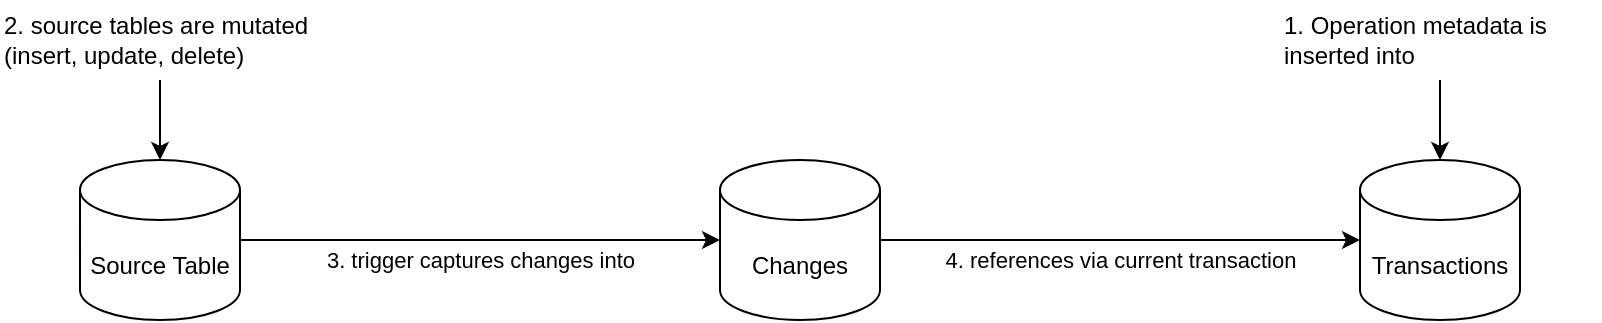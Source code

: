 <mxfile version="14.6.13" type="device"><diagram id="XzGy-3d8_uWGMOgiEQnu" name="Page-1"><mxGraphModel dx="1106" dy="822" grid="1" gridSize="10" guides="1" tooltips="1" connect="1" arrows="1" fold="1" page="1" pageScale="1" pageWidth="1169" pageHeight="827" math="0" shadow="0"><root><mxCell id="0"/><mxCell id="1" parent="0"/><mxCell id="sbw5OtforLGg0vmBSoK3-14" value="Transactions" style="shape=cylinder3;whiteSpace=wrap;html=1;boundedLbl=1;backgroundOutline=1;size=15;" vertex="1" parent="1"><mxGeometry x="720" y="120" width="80" height="80" as="geometry"/></mxCell><mxCell id="sbw5OtforLGg0vmBSoK3-15" value="Changes" style="shape=cylinder3;whiteSpace=wrap;html=1;boundedLbl=1;backgroundOutline=1;size=15;" vertex="1" parent="1"><mxGeometry x="400" y="120" width="80" height="80" as="geometry"/></mxCell><mxCell id="sbw5OtforLGg0vmBSoK3-16" value="Source Table" style="shape=cylinder3;whiteSpace=wrap;html=1;boundedLbl=1;backgroundOutline=1;size=15;" vertex="1" parent="1"><mxGeometry x="80" y="120" width="80" height="80" as="geometry"/></mxCell><mxCell id="sbw5OtforLGg0vmBSoK3-22" value="3. trigger captures changes into" style="endArrow=classic;html=1;exitX=1;exitY=0.5;exitDx=0;exitDy=0;exitPerimeter=0;entryX=0;entryY=0.5;entryDx=0;entryDy=0;entryPerimeter=0;" edge="1" parent="1" source="sbw5OtforLGg0vmBSoK3-16" target="sbw5OtforLGg0vmBSoK3-15"><mxGeometry y="-10" width="50" height="50" relative="1" as="geometry"><mxPoint x="560" y="700" as="sourcePoint"/><mxPoint x="610" y="650" as="targetPoint"/><mxPoint as="offset"/></mxGeometry></mxCell><mxCell id="sbw5OtforLGg0vmBSoK3-23" value="4. references via current transaction" style="endArrow=classic;html=1;exitX=1;exitY=0.5;exitDx=0;exitDy=0;exitPerimeter=0;entryX=0;entryY=0.5;entryDx=0;entryDy=0;entryPerimeter=0;" edge="1" parent="1" source="sbw5OtforLGg0vmBSoK3-15" target="sbw5OtforLGg0vmBSoK3-14"><mxGeometry y="-10" width="50" height="50" relative="1" as="geometry"><mxPoint x="170" y="360" as="sourcePoint"/><mxPoint x="330" y="360" as="targetPoint"/><mxPoint as="offset"/></mxGeometry></mxCell><mxCell id="sbw5OtforLGg0vmBSoK3-24" value="1. Operation metadata is inserted into" style="text;html=1;strokeColor=none;fillColor=none;align=left;verticalAlign=middle;whiteSpace=wrap;rounded=0;" vertex="1" parent="1"><mxGeometry x="680" y="40" width="160" height="40" as="geometry"/></mxCell><mxCell id="sbw5OtforLGg0vmBSoK3-25" value="2. source tables are mutated (insert, update, delete)" style="text;html=1;strokeColor=none;fillColor=none;align=left;verticalAlign=middle;whiteSpace=wrap;rounded=0;" vertex="1" parent="1"><mxGeometry x="40" y="40" width="160" height="40" as="geometry"/></mxCell><mxCell id="sbw5OtforLGg0vmBSoK3-26" value="" style="endArrow=classic;html=1;exitX=0.5;exitY=1;exitDx=0;exitDy=0;entryX=0.5;entryY=0;entryDx=0;entryDy=0;entryPerimeter=0;" edge="1" parent="1" source="sbw5OtforLGg0vmBSoK3-24" target="sbw5OtforLGg0vmBSoK3-14"><mxGeometry width="50" height="50" relative="1" as="geometry"><mxPoint x="560" y="390" as="sourcePoint"/><mxPoint x="610" y="340" as="targetPoint"/></mxGeometry></mxCell><mxCell id="sbw5OtforLGg0vmBSoK3-27" value="" style="endArrow=classic;html=1;exitX=0.5;exitY=1;exitDx=0;exitDy=0;entryX=0.5;entryY=0;entryDx=0;entryDy=0;entryPerimeter=0;" edge="1" parent="1" source="sbw5OtforLGg0vmBSoK3-25" target="sbw5OtforLGg0vmBSoK3-16"><mxGeometry width="50" height="50" relative="1" as="geometry"><mxPoint x="560" y="390" as="sourcePoint"/><mxPoint x="610" y="340" as="targetPoint"/></mxGeometry></mxCell></root></mxGraphModel></diagram></mxfile>